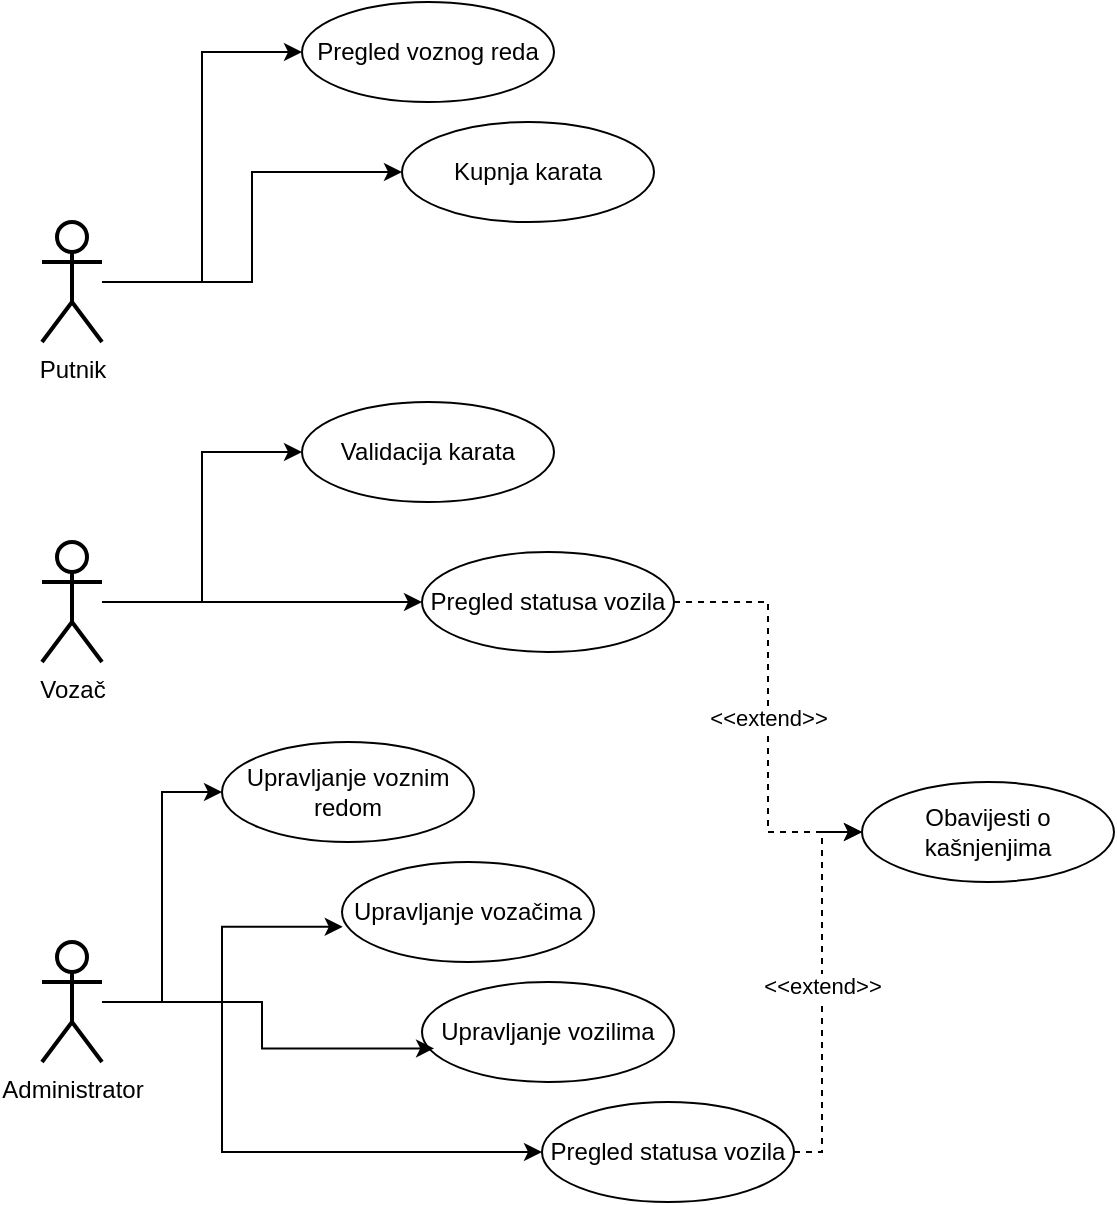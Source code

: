 <mxfile version="24.4.9" type="device">
  <diagram name="Page-1" id="ERNA13LC1aLBNSNh6Caj">
    <mxGraphModel dx="1129" dy="1768" grid="1" gridSize="10" guides="1" tooltips="1" connect="1" arrows="1" fold="1" page="1" pageScale="1" pageWidth="827" pageHeight="1169" math="0" shadow="0">
      <root>
        <mxCell id="0" />
        <mxCell id="1" parent="0" />
        <mxCell id="I8Z3cHtXDOIq324tbEqZ-14" style="edgeStyle=orthogonalEdgeStyle;rounded=0;orthogonalLoop=1;jettySize=auto;html=1;entryX=0;entryY=0.5;entryDx=0;entryDy=0;" edge="1" parent="1" source="I8Z3cHtXDOIq324tbEqZ-1" target="I8Z3cHtXDOIq324tbEqZ-11">
          <mxGeometry relative="1" as="geometry" />
        </mxCell>
        <mxCell id="I8Z3cHtXDOIq324tbEqZ-15" style="edgeStyle=orthogonalEdgeStyle;rounded=0;orthogonalLoop=1;jettySize=auto;html=1;entryX=0;entryY=0.5;entryDx=0;entryDy=0;" edge="1" parent="1" source="I8Z3cHtXDOIq324tbEqZ-1" target="I8Z3cHtXDOIq324tbEqZ-12">
          <mxGeometry relative="1" as="geometry" />
        </mxCell>
        <mxCell id="I8Z3cHtXDOIq324tbEqZ-1" value="Putnik" style="shape=umlActor;verticalLabelPosition=bottom;verticalAlign=top;html=1;strokeWidth=2;" vertex="1" parent="1">
          <mxGeometry x="50" y="50" width="30" height="60" as="geometry" />
        </mxCell>
        <mxCell id="I8Z3cHtXDOIq324tbEqZ-26" style="edgeStyle=orthogonalEdgeStyle;rounded=0;orthogonalLoop=1;jettySize=auto;html=1;entryX=0;entryY=0.5;entryDx=0;entryDy=0;" edge="1" parent="1" source="I8Z3cHtXDOIq324tbEqZ-2" target="I8Z3cHtXDOIq324tbEqZ-18">
          <mxGeometry relative="1" as="geometry" />
        </mxCell>
        <mxCell id="I8Z3cHtXDOIq324tbEqZ-29" style="edgeStyle=orthogonalEdgeStyle;rounded=0;orthogonalLoop=1;jettySize=auto;html=1;entryX=0;entryY=0.5;entryDx=0;entryDy=0;" edge="1" parent="1" source="I8Z3cHtXDOIq324tbEqZ-2" target="I8Z3cHtXDOIq324tbEqZ-21">
          <mxGeometry relative="1" as="geometry">
            <Array as="points">
              <mxPoint x="140" y="440" />
              <mxPoint x="140" y="515" />
            </Array>
          </mxGeometry>
        </mxCell>
        <mxCell id="I8Z3cHtXDOIq324tbEqZ-2" value="Administrator" style="shape=umlActor;verticalLabelPosition=bottom;verticalAlign=top;html=1;strokeWidth=2;" vertex="1" parent="1">
          <mxGeometry x="50" y="410" width="30" height="60" as="geometry" />
        </mxCell>
        <mxCell id="I8Z3cHtXDOIq324tbEqZ-25" style="edgeStyle=orthogonalEdgeStyle;rounded=0;orthogonalLoop=1;jettySize=auto;html=1;entryX=0;entryY=0.5;entryDx=0;entryDy=0;" edge="1" parent="1" source="I8Z3cHtXDOIq324tbEqZ-3" target="I8Z3cHtXDOIq324tbEqZ-16">
          <mxGeometry relative="1" as="geometry" />
        </mxCell>
        <mxCell id="I8Z3cHtXDOIq324tbEqZ-30" style="edgeStyle=orthogonalEdgeStyle;rounded=0;orthogonalLoop=1;jettySize=auto;html=1;entryX=0;entryY=0.5;entryDx=0;entryDy=0;" edge="1" parent="1" source="I8Z3cHtXDOIq324tbEqZ-3" target="I8Z3cHtXDOIq324tbEqZ-17">
          <mxGeometry relative="1" as="geometry" />
        </mxCell>
        <mxCell id="I8Z3cHtXDOIq324tbEqZ-3" value="Vozač" style="shape=umlActor;verticalLabelPosition=bottom;verticalAlign=top;html=1;strokeWidth=2;" vertex="1" parent="1">
          <mxGeometry x="50" y="210" width="30" height="60" as="geometry" />
        </mxCell>
        <mxCell id="I8Z3cHtXDOIq324tbEqZ-11" value="Pregled voznog reda" style="ellipse;whiteSpace=wrap;html=1;" vertex="1" parent="1">
          <mxGeometry x="180" y="-60" width="126" height="50" as="geometry" />
        </mxCell>
        <mxCell id="I8Z3cHtXDOIq324tbEqZ-12" value="Kupnja karata" style="ellipse;whiteSpace=wrap;html=1;" vertex="1" parent="1">
          <mxGeometry x="230" width="126" height="50" as="geometry" />
        </mxCell>
        <mxCell id="I8Z3cHtXDOIq324tbEqZ-16" value="Validacija karata" style="ellipse;whiteSpace=wrap;html=1;" vertex="1" parent="1">
          <mxGeometry x="180" y="140" width="126" height="50" as="geometry" />
        </mxCell>
        <mxCell id="I8Z3cHtXDOIq324tbEqZ-24" value="&amp;lt;&amp;lt;extend&amp;gt;&amp;gt;" style="edgeStyle=orthogonalEdgeStyle;rounded=0;orthogonalLoop=1;jettySize=auto;html=1;entryX=0;entryY=0.5;entryDx=0;entryDy=0;dashed=1;" edge="1" parent="1" source="I8Z3cHtXDOIq324tbEqZ-17" target="I8Z3cHtXDOIq324tbEqZ-22">
          <mxGeometry relative="1" as="geometry" />
        </mxCell>
        <mxCell id="I8Z3cHtXDOIq324tbEqZ-17" value="Pregled statusa vozila" style="ellipse;whiteSpace=wrap;html=1;" vertex="1" parent="1">
          <mxGeometry x="240" y="215" width="126" height="50" as="geometry" />
        </mxCell>
        <mxCell id="I8Z3cHtXDOIq324tbEqZ-18" value="Upravljanje voznim redom" style="ellipse;whiteSpace=wrap;html=1;" vertex="1" parent="1">
          <mxGeometry x="140" y="310" width="126" height="50" as="geometry" />
        </mxCell>
        <mxCell id="I8Z3cHtXDOIq324tbEqZ-19" value="Upravljanje vozačima" style="ellipse;whiteSpace=wrap;html=1;" vertex="1" parent="1">
          <mxGeometry x="200" y="370" width="126" height="50" as="geometry" />
        </mxCell>
        <mxCell id="I8Z3cHtXDOIq324tbEqZ-20" value="Upravljanje vozilima" style="ellipse;whiteSpace=wrap;html=1;" vertex="1" parent="1">
          <mxGeometry x="240" y="430" width="126" height="50" as="geometry" />
        </mxCell>
        <mxCell id="I8Z3cHtXDOIq324tbEqZ-23" value="&amp;lt;&amp;lt;extend&amp;gt;&amp;gt;" style="edgeStyle=orthogonalEdgeStyle;rounded=0;orthogonalLoop=1;jettySize=auto;html=1;entryX=0;entryY=0.5;entryDx=0;entryDy=0;dashed=1;" edge="1" parent="1" source="I8Z3cHtXDOIq324tbEqZ-21" target="I8Z3cHtXDOIq324tbEqZ-22">
          <mxGeometry relative="1" as="geometry">
            <mxPoint x="450" y="390" as="targetPoint" />
            <Array as="points">
              <mxPoint x="440" y="515" />
              <mxPoint x="440" y="355" />
            </Array>
          </mxGeometry>
        </mxCell>
        <mxCell id="I8Z3cHtXDOIq324tbEqZ-21" value="Pregled statusa vozila" style="ellipse;whiteSpace=wrap;html=1;" vertex="1" parent="1">
          <mxGeometry x="300" y="490" width="126" height="50" as="geometry" />
        </mxCell>
        <mxCell id="I8Z3cHtXDOIq324tbEqZ-22" value="Obavijesti o kašnjenjima" style="ellipse;whiteSpace=wrap;html=1;" vertex="1" parent="1">
          <mxGeometry x="460" y="330" width="126" height="50" as="geometry" />
        </mxCell>
        <mxCell id="I8Z3cHtXDOIq324tbEqZ-27" style="edgeStyle=orthogonalEdgeStyle;rounded=0;orthogonalLoop=1;jettySize=auto;html=1;entryX=0.003;entryY=0.648;entryDx=0;entryDy=0;entryPerimeter=0;" edge="1" parent="1" source="I8Z3cHtXDOIq324tbEqZ-2" target="I8Z3cHtXDOIq324tbEqZ-19">
          <mxGeometry relative="1" as="geometry" />
        </mxCell>
        <mxCell id="I8Z3cHtXDOIq324tbEqZ-28" style="edgeStyle=orthogonalEdgeStyle;rounded=0;orthogonalLoop=1;jettySize=auto;html=1;entryX=0.048;entryY=0.664;entryDx=0;entryDy=0;entryPerimeter=0;" edge="1" parent="1" source="I8Z3cHtXDOIq324tbEqZ-2" target="I8Z3cHtXDOIq324tbEqZ-20">
          <mxGeometry relative="1" as="geometry" />
        </mxCell>
      </root>
    </mxGraphModel>
  </diagram>
</mxfile>
